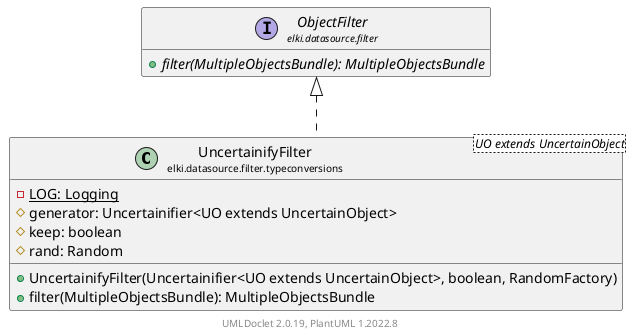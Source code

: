 @startuml
    remove .*\.(Instance|Par|Parameterizer|Factory)$
    set namespaceSeparator none
    hide empty fields
    hide empty methods

    class "<size:14>UncertainifyFilter\n<size:10>elki.datasource.filter.typeconversions" as elki.datasource.filter.typeconversions.UncertainifyFilter<UO extends UncertainObject> [[UncertainifyFilter.html]] {
        {static} -LOG: Logging
        #generator: Uncertainifier<UO extends UncertainObject>
        #keep: boolean
        #rand: Random
        +UncertainifyFilter(Uncertainifier<UO extends UncertainObject>, boolean, RandomFactory)
        +filter(MultipleObjectsBundle): MultipleObjectsBundle
    }

    interface "<size:14>ObjectFilter\n<size:10>elki.datasource.filter" as elki.datasource.filter.ObjectFilter [[../ObjectFilter.html]] {
        {abstract} +filter(MultipleObjectsBundle): MultipleObjectsBundle
    }
    class "<size:14>UncertainifyFilter.Par\n<size:10>elki.datasource.filter.typeconversions" as elki.datasource.filter.typeconversions.UncertainifyFilter.Par<UO extends UncertainObject> [[UncertainifyFilter.Par.html]]

    elki.datasource.filter.ObjectFilter <|.. elki.datasource.filter.typeconversions.UncertainifyFilter
    elki.datasource.filter.typeconversions.UncertainifyFilter +-- elki.datasource.filter.typeconversions.UncertainifyFilter.Par

    center footer UMLDoclet 2.0.19, PlantUML 1.2022.8
@enduml
